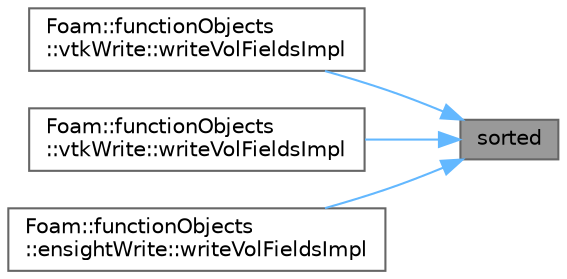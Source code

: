 digraph "sorted"
{
 // LATEX_PDF_SIZE
  bgcolor="transparent";
  edge [fontname=Helvetica,fontsize=10,labelfontname=Helvetica,labelfontsize=10];
  node [fontname=Helvetica,fontsize=10,shape=box,height=0.2,width=0.4];
  rankdir="RL";
  Node1 [id="Node000001",label="sorted",height=0.2,width=0.4,color="gray40", fillcolor="grey60", style="filled", fontcolor="black",tooltip=" "];
  Node1 -> Node2 [id="edge1_Node000001_Node000002",dir="back",color="steelblue1",style="solid",tooltip=" "];
  Node2 [id="Node000002",label="Foam::functionObjects\l::vtkWrite::writeVolFieldsImpl",height=0.2,width=0.4,color="grey40", fillcolor="white", style="filled",URL="$classFoam_1_1functionObjects_1_1vtkWrite.html#a2a46f7b63f8e70984270e120d39a4749",tooltip=" "];
  Node1 -> Node3 [id="edge2_Node000001_Node000003",dir="back",color="steelblue1",style="solid",tooltip=" "];
  Node3 [id="Node000003",label="Foam::functionObjects\l::vtkWrite::writeVolFieldsImpl",height=0.2,width=0.4,color="grey40", fillcolor="white", style="filled",URL="$classFoam_1_1functionObjects_1_1vtkWrite.html#afec9d801df90322f7ce78b15bc16a064",tooltip=" "];
  Node1 -> Node4 [id="edge3_Node000001_Node000004",dir="back",color="steelblue1",style="solid",tooltip=" "];
  Node4 [id="Node000004",label="Foam::functionObjects\l::ensightWrite::writeVolFieldsImpl",height=0.2,width=0.4,color="grey40", fillcolor="white", style="filled",URL="$classFoam_1_1functionObjects_1_1ensightWrite.html#ae312e3609812aa81759c40f70eebc5f4",tooltip=" "];
}
